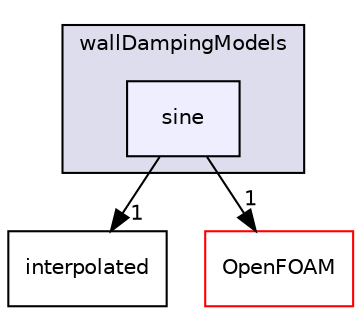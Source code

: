digraph "src/phaseSystemModels/reactingEulerFoam/interfacialModels/wallDampingModels/sine" {
  bgcolor=transparent;
  compound=true
  node [ fontsize="10", fontname="Helvetica"];
  edge [ labelfontsize="10", labelfontname="Helvetica"];
  subgraph clusterdir_2a7d2544a9ceb3a6145337cebc7d356e {
    graph [ bgcolor="#ddddee", pencolor="black", label="wallDampingModels" fontname="Helvetica", fontsize="10", URL="dir_2a7d2544a9ceb3a6145337cebc7d356e.html"]
  dir_795e84716cc64251d83849466325c46f [shape=box, label="sine", style="filled", fillcolor="#eeeeff", pencolor="black", URL="dir_795e84716cc64251d83849466325c46f.html"];
  }
  dir_ba10b629d580c3937b14a5ffa75d9add [shape=box label="interpolated" URL="dir_ba10b629d580c3937b14a5ffa75d9add.html"];
  dir_c5473ff19b20e6ec4dfe5c310b3778a8 [shape=box label="OpenFOAM" color="red" URL="dir_c5473ff19b20e6ec4dfe5c310b3778a8.html"];
  dir_795e84716cc64251d83849466325c46f->dir_ba10b629d580c3937b14a5ffa75d9add [headlabel="1", labeldistance=1.5 headhref="dir_003183_003180.html"];
  dir_795e84716cc64251d83849466325c46f->dir_c5473ff19b20e6ec4dfe5c310b3778a8 [headlabel="1", labeldistance=1.5 headhref="dir_003183_002151.html"];
}
